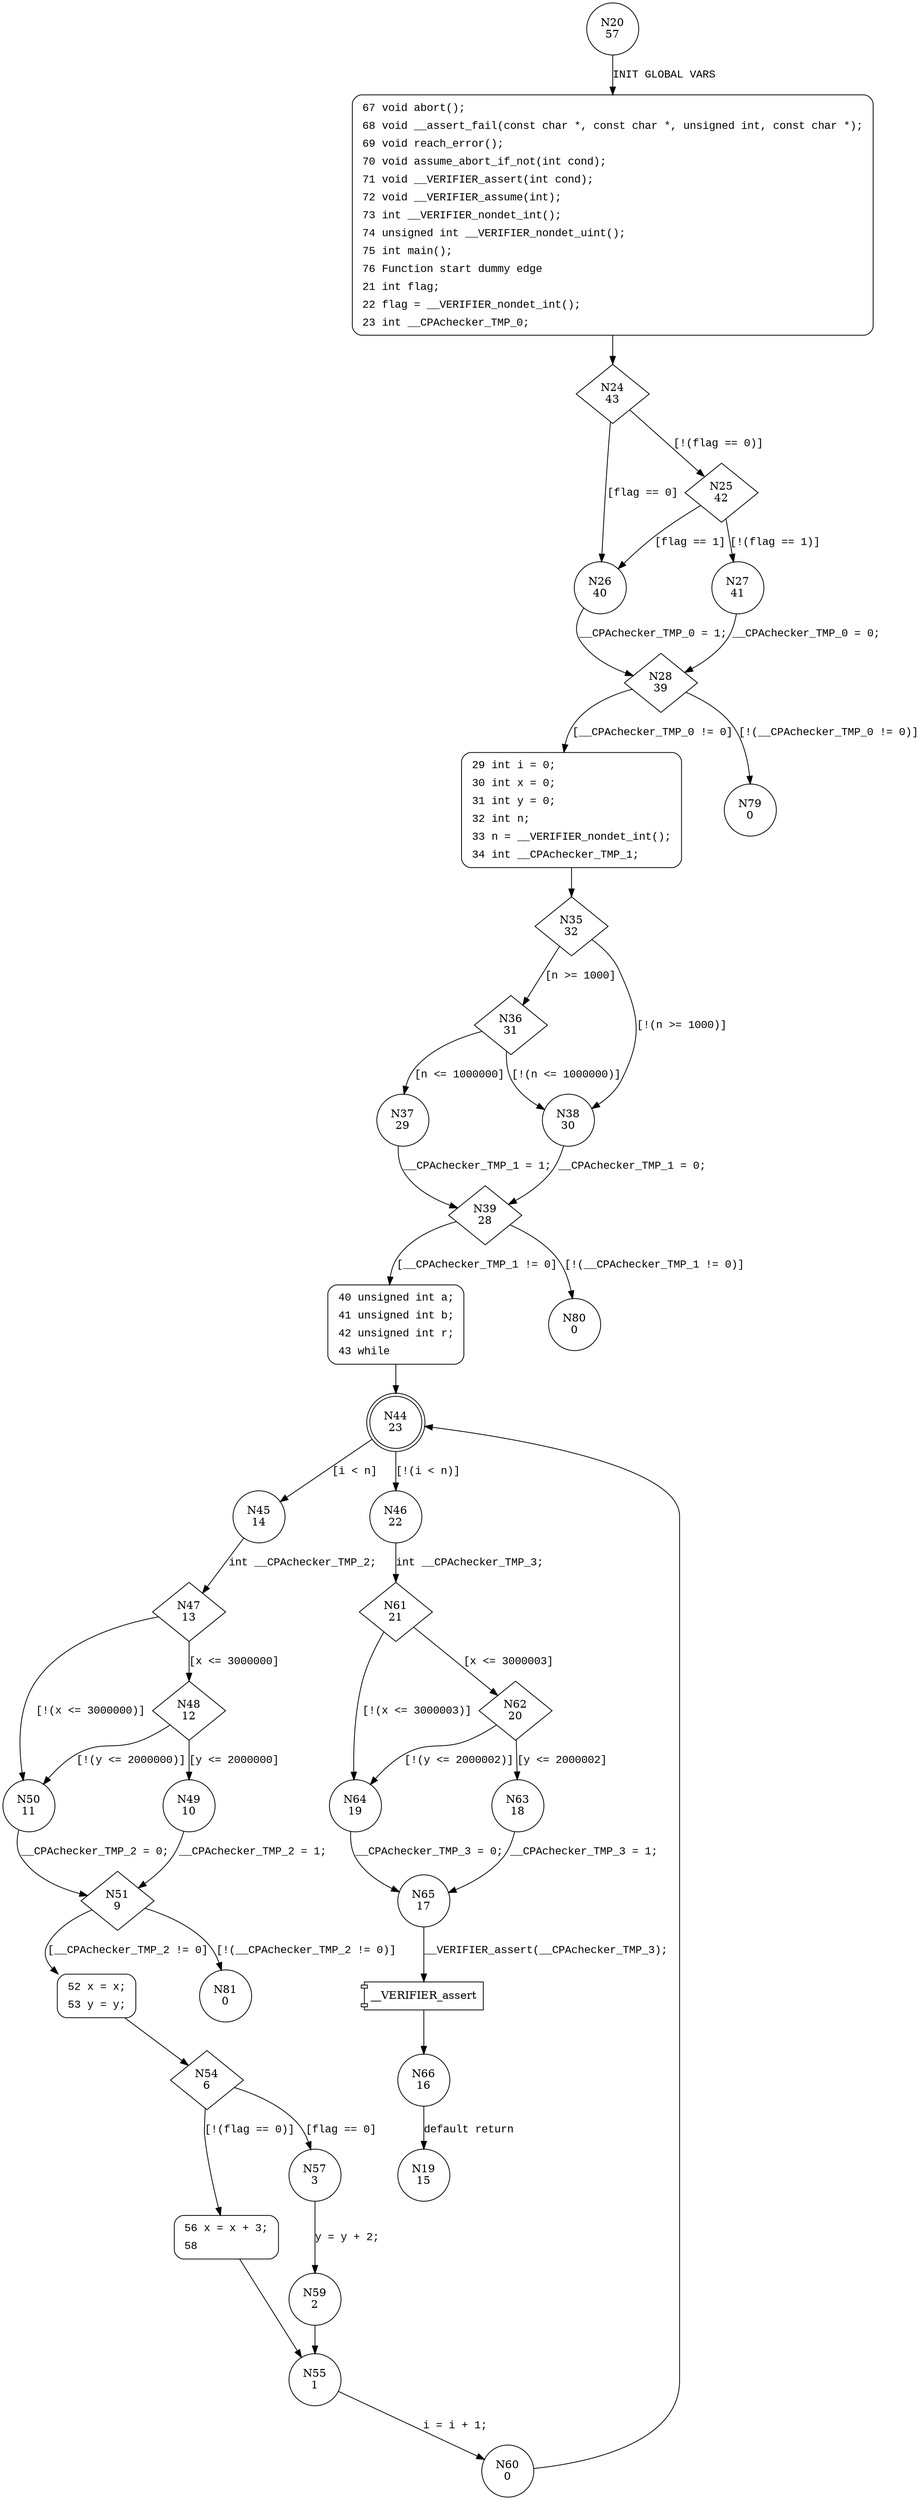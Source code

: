 digraph main {
20 [shape="circle" label="N20\n57"]
67 [shape="circle" label="N67\n56"]
24 [shape="diamond" label="N24\n43"]
26 [shape="circle" label="N26\n40"]
25 [shape="diamond" label="N25\n42"]
27 [shape="circle" label="N27\n41"]
28 [shape="diamond" label="N28\n39"]
29 [shape="circle" label="N29\n38"]
79 [shape="circle" label="N79\n0"]
35 [shape="diamond" label="N35\n32"]
36 [shape="diamond" label="N36\n31"]
38 [shape="circle" label="N38\n30"]
39 [shape="diamond" label="N39\n28"]
40 [shape="circle" label="N40\n27"]
80 [shape="circle" label="N80\n0"]
44 [shape="doublecircle" label="N44\n23"]
45 [shape="circle" label="N45\n14"]
46 [shape="circle" label="N46\n22"]
61 [shape="diamond" label="N61\n21"]
62 [shape="diamond" label="N62\n20"]
64 [shape="circle" label="N64\n19"]
65 [shape="circle" label="N65\n17"]
66 [shape="circle" label="N66\n16"]
63 [shape="circle" label="N63\n18"]
47 [shape="diamond" label="N47\n13"]
48 [shape="diamond" label="N48\n12"]
50 [shape="circle" label="N50\n11"]
51 [shape="diamond" label="N51\n9"]
52 [shape="circle" label="N52\n8"]
81 [shape="circle" label="N81\n0"]
54 [shape="diamond" label="N54\n6"]
57 [shape="circle" label="N57\n3"]
56 [shape="circle" label="N56\n5"]
55 [shape="circle" label="N55\n1"]
60 [shape="circle" label="N60\n0"]
59 [shape="circle" label="N59\n2"]
49 [shape="circle" label="N49\n10"]
37 [shape="circle" label="N37\n29"]
19 [shape="circle" label="N19\n15"]
67 [style="filled,bold" penwidth="1" fillcolor="white" fontname="Courier New" shape="Mrecord" label=<<table border="0" cellborder="0" cellpadding="3" bgcolor="white"><tr><td align="right">67</td><td align="left">void abort();</td></tr><tr><td align="right">68</td><td align="left">void __assert_fail(const char *, const char *, unsigned int, const char *);</td></tr><tr><td align="right">69</td><td align="left">void reach_error();</td></tr><tr><td align="right">70</td><td align="left">void assume_abort_if_not(int cond);</td></tr><tr><td align="right">71</td><td align="left">void __VERIFIER_assert(int cond);</td></tr><tr><td align="right">72</td><td align="left">void __VERIFIER_assume(int);</td></tr><tr><td align="right">73</td><td align="left">int __VERIFIER_nondet_int();</td></tr><tr><td align="right">74</td><td align="left">unsigned int __VERIFIER_nondet_uint();</td></tr><tr><td align="right">75</td><td align="left">int main();</td></tr><tr><td align="right">76</td><td align="left">Function start dummy edge</td></tr><tr><td align="right">21</td><td align="left">int flag;</td></tr><tr><td align="right">22</td><td align="left">flag = __VERIFIER_nondet_int();</td></tr><tr><td align="right">23</td><td align="left">int __CPAchecker_TMP_0;</td></tr></table>>]
67 -> 24[label=""]
29 [style="filled,bold" penwidth="1" fillcolor="white" fontname="Courier New" shape="Mrecord" label=<<table border="0" cellborder="0" cellpadding="3" bgcolor="white"><tr><td align="right">29</td><td align="left">int i = 0;</td></tr><tr><td align="right">30</td><td align="left">int x = 0;</td></tr><tr><td align="right">31</td><td align="left">int y = 0;</td></tr><tr><td align="right">32</td><td align="left">int n;</td></tr><tr><td align="right">33</td><td align="left">n = __VERIFIER_nondet_int();</td></tr><tr><td align="right">34</td><td align="left">int __CPAchecker_TMP_1;</td></tr></table>>]
29 -> 35[label=""]
40 [style="filled,bold" penwidth="1" fillcolor="white" fontname="Courier New" shape="Mrecord" label=<<table border="0" cellborder="0" cellpadding="3" bgcolor="white"><tr><td align="right">40</td><td align="left">unsigned int a;</td></tr><tr><td align="right">41</td><td align="left">unsigned int b;</td></tr><tr><td align="right">42</td><td align="left">unsigned int r;</td></tr><tr><td align="right">43</td><td align="left">while</td></tr></table>>]
40 -> 44[label=""]
52 [style="filled,bold" penwidth="1" fillcolor="white" fontname="Courier New" shape="Mrecord" label=<<table border="0" cellborder="0" cellpadding="3" bgcolor="white"><tr><td align="right">52</td><td align="left">x = x;</td></tr><tr><td align="right">53</td><td align="left">y = y;</td></tr></table>>]
52 -> 54[label=""]
56 [style="filled,bold" penwidth="1" fillcolor="white" fontname="Courier New" shape="Mrecord" label=<<table border="0" cellborder="0" cellpadding="3" bgcolor="white"><tr><td align="right">56</td><td align="left">x = x + 3;</td></tr><tr><td align="right">58</td><td align="left"></td></tr></table>>]
56 -> 55[label=""]
20 -> 67 [label="INIT GLOBAL VARS" fontname="Courier New"]
24 -> 26 [label="[flag == 0]" fontname="Courier New"]
24 -> 25 [label="[!(flag == 0)]" fontname="Courier New"]
25 -> 26 [label="[flag == 1]" fontname="Courier New"]
25 -> 27 [label="[!(flag == 1)]" fontname="Courier New"]
28 -> 29 [label="[__CPAchecker_TMP_0 != 0]" fontname="Courier New"]
28 -> 79 [label="[!(__CPAchecker_TMP_0 != 0)]" fontname="Courier New"]
35 -> 36 [label="[n >= 1000]" fontname="Courier New"]
35 -> 38 [label="[!(n >= 1000)]" fontname="Courier New"]
38 -> 39 [label="__CPAchecker_TMP_1 = 0;" fontname="Courier New"]
39 -> 40 [label="[__CPAchecker_TMP_1 != 0]" fontname="Courier New"]
39 -> 80 [label="[!(__CPAchecker_TMP_1 != 0)]" fontname="Courier New"]
44 -> 45 [label="[i < n]" fontname="Courier New"]
44 -> 46 [label="[!(i < n)]" fontname="Courier New"]
61 -> 62 [label="[x <= 3000003]" fontname="Courier New"]
61 -> 64 [label="[!(x <= 3000003)]" fontname="Courier New"]
64 -> 65 [label="__CPAchecker_TMP_3 = 0;" fontname="Courier New"]
100001 [shape="component" label="__VERIFIER_assert"]
65 -> 100001 [label="__VERIFIER_assert(__CPAchecker_TMP_3);" fontname="Courier New"]
100001 -> 66 [label="" fontname="Courier New"]
62 -> 63 [label="[y <= 2000002]" fontname="Courier New"]
62 -> 64 [label="[!(y <= 2000002)]" fontname="Courier New"]
45 -> 47 [label="int __CPAchecker_TMP_2;" fontname="Courier New"]
47 -> 48 [label="[x <= 3000000]" fontname="Courier New"]
47 -> 50 [label="[!(x <= 3000000)]" fontname="Courier New"]
50 -> 51 [label="__CPAchecker_TMP_2 = 0;" fontname="Courier New"]
51 -> 52 [label="[__CPAchecker_TMP_2 != 0]" fontname="Courier New"]
51 -> 81 [label="[!(__CPAchecker_TMP_2 != 0)]" fontname="Courier New"]
54 -> 57 [label="[flag == 0]" fontname="Courier New"]
54 -> 56 [label="[!(flag == 0)]" fontname="Courier New"]
55 -> 60 [label="i = i + 1;" fontname="Courier New"]
57 -> 59 [label="y = y + 2;" fontname="Courier New"]
48 -> 49 [label="[y <= 2000000]" fontname="Courier New"]
48 -> 50 [label="[!(y <= 2000000)]" fontname="Courier New"]
36 -> 37 [label="[n <= 1000000]" fontname="Courier New"]
36 -> 38 [label="[!(n <= 1000000)]" fontname="Courier New"]
26 -> 28 [label="__CPAchecker_TMP_0 = 1;" fontname="Courier New"]
27 -> 28 [label="__CPAchecker_TMP_0 = 0;" fontname="Courier New"]
46 -> 61 [label="int __CPAchecker_TMP_3;" fontname="Courier New"]
66 -> 19 [label="default return" fontname="Courier New"]
63 -> 65 [label="__CPAchecker_TMP_3 = 1;" fontname="Courier New"]
60 -> 44 [label="" fontname="Courier New"]
59 -> 55 [label="" fontname="Courier New"]
49 -> 51 [label="__CPAchecker_TMP_2 = 1;" fontname="Courier New"]
37 -> 39 [label="__CPAchecker_TMP_1 = 1;" fontname="Courier New"]
}